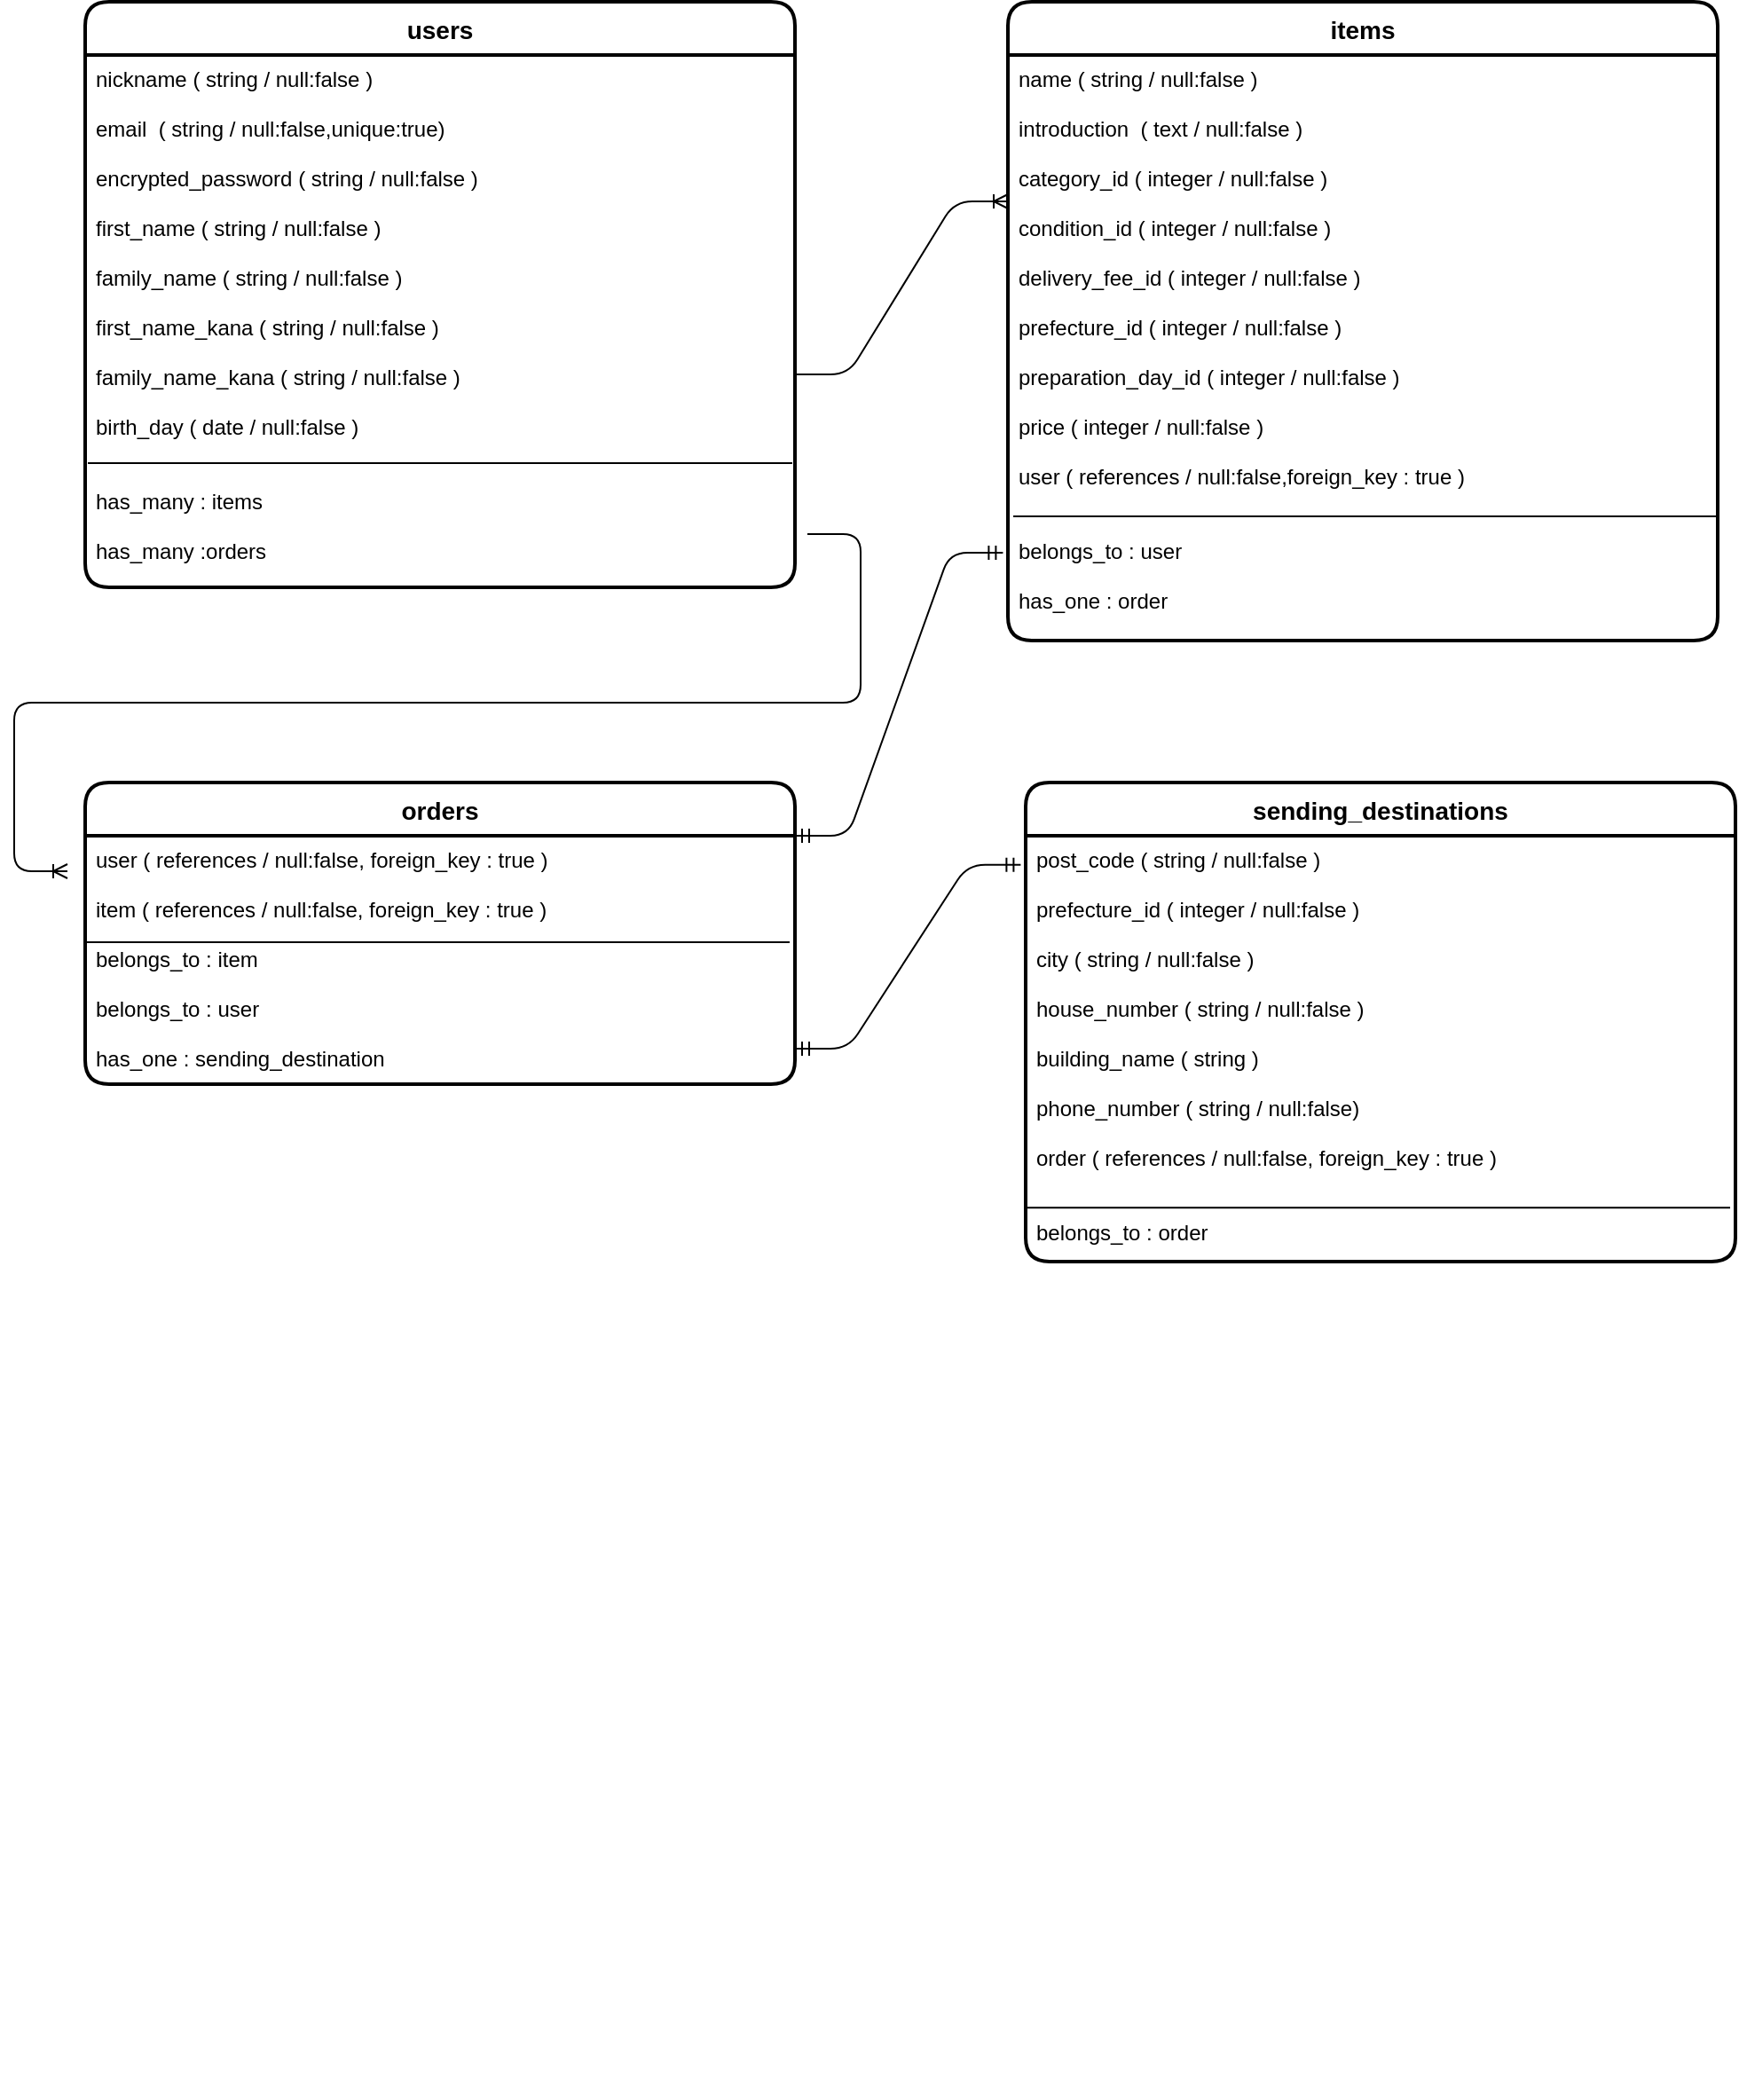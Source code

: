 <mxfile version="13.10.0" type="embed">
    <diagram id="O7533EYIqYoyhk6JIRFR" name="Page-1">
        <mxGraphModel dx="3272" dy="2384" grid="1" gridSize="10" guides="1" tooltips="1" connect="1" arrows="1" fold="1" page="0" pageScale="1" pageWidth="1169" pageHeight="827" math="0" shadow="0">
            <root>
                <mxCell id="0"/>
                <mxCell id="1" parent="0"/>
                <mxCell id="252" value="" style="endArrow=none;html=1;fontSize=18;" parent="1" edge="1">
                    <mxGeometry width="50" height="50" relative="1" as="geometry">
                        <mxPoint x="445" y="140" as="sourcePoint"/>
                        <mxPoint x="445.0" y="140" as="targetPoint"/>
                    </mxGeometry>
                </mxCell>
                <mxCell id="291" value="users" style="swimlane;childLayout=stackLayout;horizontal=1;startSize=30;horizontalStack=0;rounded=1;fontSize=14;fontStyle=1;strokeWidth=2;resizeParent=0;resizeLast=1;shadow=0;dashed=0;align=center;" parent="1" vertex="1">
                    <mxGeometry x="-360" y="-1040" width="400" height="330" as="geometry"/>
                </mxCell>
                <mxCell id="292" value="nickname ( string / null:false )&#10;&#10;email  ( string / null:false,unique:true)&#10;&#10;encrypted_password ( string / null:false )&#10;&#10;first_name ( string / null:false )&#10;&#10;family_name ( string / null:false )&#10;&#10;first_name_kana ( string / null:false )&#10;&#10;family_name_kana ( string / null:false )&#10;&#10;birth_day ( date / null:false )&#10;&#10;&#10;has_many : items &#10;&#10;has_many :orders&#10;&#10;&#10;" style="align=left;strokeColor=none;fillColor=none;spacingLeft=4;fontSize=12;verticalAlign=top;resizable=0;rotatable=0;part=1;" parent="291" vertex="1">
                    <mxGeometry y="30" width="400" height="300" as="geometry"/>
                </mxCell>
                <mxCell id="303" value="" style="endArrow=none;html=1;rounded=0;fontSize=18;" parent="291" edge="1">
                    <mxGeometry relative="1" as="geometry">
                        <mxPoint x="398.5" y="260" as="sourcePoint"/>
                        <mxPoint x="398.5" y="260" as="targetPoint"/>
                        <Array as="points">
                            <mxPoint x="1.5" y="260"/>
                            <mxPoint x="208.5" y="260"/>
                        </Array>
                    </mxGeometry>
                </mxCell>
                <mxCell id="310" value="items" style="swimlane;childLayout=stackLayout;horizontal=1;startSize=30;horizontalStack=0;rounded=1;fontSize=14;fontStyle=1;strokeWidth=2;resizeParent=0;resizeLast=1;shadow=0;dashed=0;align=center;" parent="1" vertex="1">
                    <mxGeometry x="160" y="-1040" width="400" height="360" as="geometry"/>
                </mxCell>
                <mxCell id="311" value="name ( string / null:false )&#10;&#10;introduction  ( text / null:false )&#10;&#10;category_id ( integer / null:false )&#10;&#10;condition_id ( integer / null:false )&#10;&#10;delivery_fee_id ( integer / null:false )&#10;&#10;prefecture_id ( integer / null:false )&#10;&#10;preparation_day_id ( integer / null:false )&#10;&#10;price ( integer / null:false )&#10;&#10;user ( references / null:false,foreign_key : true )&#10;&#10; &#10;belongs_to : user&#10;&#10;has_one : order &#10;&#10;&#10;&#10;&#10;&#10;" style="align=left;strokeColor=none;fillColor=none;spacingLeft=4;fontSize=12;verticalAlign=top;resizable=0;rotatable=0;part=1;" parent="310" vertex="1">
                    <mxGeometry y="30" width="400" height="330" as="geometry"/>
                </mxCell>
                <mxCell id="312" value="" style="endArrow=none;html=1;rounded=0;fontSize=18;" parent="310" edge="1">
                    <mxGeometry relative="1" as="geometry">
                        <mxPoint x="400" y="290" as="sourcePoint"/>
                        <mxPoint x="400" y="290" as="targetPoint"/>
                        <Array as="points">
                            <mxPoint x="3" y="290"/>
                        </Array>
                    </mxGeometry>
                </mxCell>
                <mxCell id="313" value="sending_destinations" style="swimlane;childLayout=stackLayout;horizontal=1;startSize=30;horizontalStack=0;rounded=1;fontSize=14;fontStyle=1;strokeWidth=2;resizeParent=0;resizeLast=1;shadow=0;dashed=0;align=center;" parent="1" vertex="1">
                    <mxGeometry x="170" y="-600" width="400" height="270" as="geometry"/>
                </mxCell>
                <mxCell id="315" value="" style="endArrow=none;html=1;rounded=0;fontSize=18;" parent="313" edge="1">
                    <mxGeometry relative="1" as="geometry">
                        <mxPoint x="397" y="239.6" as="sourcePoint"/>
                        <mxPoint x="397" y="239.6" as="targetPoint"/>
                        <Array as="points">
                            <mxPoint y="239.6"/>
                        </Array>
                    </mxGeometry>
                </mxCell>
                <mxCell id="314" value="post_code ( string / null:false )&#10;&#10;prefecture_id ( integer / null:false )&#10;&#10;city ( string / null:false )&#10;&#10;house_number ( string / null:false )&#10;&#10;building_name ( string )&#10;&#10;phone_number ( string / null:false)&#10;&#10;order ( references / null:false, foreign_key : true )&#10;&#10;&#10;belongs_to : order&#10;&#10;&#10;&#10;" style="align=left;strokeColor=none;fillColor=none;spacingLeft=4;fontSize=12;verticalAlign=top;resizable=0;rotatable=0;part=1;" parent="313" vertex="1">
                    <mxGeometry y="30" width="400" height="240" as="geometry"/>
                </mxCell>
                <mxCell id="316" value="orders" style="swimlane;childLayout=stackLayout;horizontal=1;startSize=30;horizontalStack=0;rounded=1;fontSize=14;fontStyle=1;strokeWidth=2;resizeParent=0;resizeLast=1;shadow=0;dashed=0;align=center;" parent="1" vertex="1">
                    <mxGeometry x="-360" y="-600" width="400" height="170" as="geometry"/>
                </mxCell>
                <mxCell id="317" value="user ( references / null:false, foreign_key : true )&#10;&#10;item ( references / null:false, foreign_key : true )&#10;&#10;belongs_to : item&#10;&#10;belongs_to : user&#10;&#10;has_one : sending_destination&#10;&#10;&#10;" style="align=left;strokeColor=none;fillColor=none;spacingLeft=4;fontSize=12;verticalAlign=top;resizable=0;rotatable=0;part=1;" parent="316" vertex="1">
                    <mxGeometry y="30" width="400" height="140" as="geometry"/>
                </mxCell>
                <mxCell id="318" value="" style="endArrow=none;html=1;rounded=0;fontSize=18;" parent="316" edge="1">
                    <mxGeometry relative="1" as="geometry">
                        <mxPoint x="397" y="90" as="sourcePoint"/>
                        <mxPoint x="397" y="90" as="targetPoint"/>
                        <Array as="points">
                            <mxPoint y="90"/>
                        </Array>
                    </mxGeometry>
                </mxCell>
                <mxCell id="331" value="" style="edgeStyle=entityRelationEdgeStyle;fontSize=12;html=1;endArrow=ERoneToMany;entryX=0;entryY=0.25;entryDx=0;entryDy=0;" edge="1" parent="1" target="311">
                    <mxGeometry width="100" height="100" relative="1" as="geometry">
                        <mxPoint x="40" y="-830" as="sourcePoint"/>
                        <mxPoint x="140" y="-930" as="targetPoint"/>
                    </mxGeometry>
                </mxCell>
                <mxCell id="333" value="" style="edgeStyle=entityRelationEdgeStyle;fontSize=12;html=1;endArrow=ERoneToMany;" edge="1" parent="1">
                    <mxGeometry width="100" height="100" relative="1" as="geometry">
                        <mxPoint x="47" y="-740" as="sourcePoint"/>
                        <mxPoint x="-370" y="-550" as="targetPoint"/>
                    </mxGeometry>
                </mxCell>
                <mxCell id="334" value="" style="edgeStyle=entityRelationEdgeStyle;fontSize=12;html=1;endArrow=ERmandOne;startArrow=ERmandOne;entryX=-0.007;entryY=0.068;entryDx=0;entryDy=0;entryPerimeter=0;" edge="1" parent="1" target="314">
                    <mxGeometry width="100" height="100" relative="1" as="geometry">
                        <mxPoint x="40" y="-450" as="sourcePoint"/>
                        <mxPoint x="140" y="-550" as="targetPoint"/>
                    </mxGeometry>
                </mxCell>
                <mxCell id="335" value="" style="edgeStyle=entityRelationEdgeStyle;fontSize=12;html=1;endArrow=ERmandOne;startArrow=ERmandOne;entryX=-0.007;entryY=0.85;entryDx=0;entryDy=0;entryPerimeter=0;" edge="1" parent="1" target="311">
                    <mxGeometry width="100" height="100" relative="1" as="geometry">
                        <mxPoint x="40" y="-570" as="sourcePoint"/>
                        <mxPoint x="140" y="-670" as="targetPoint"/>
                    </mxGeometry>
                </mxCell>
            </root>
        </mxGraphModel>
    </diagram>
</mxfile>